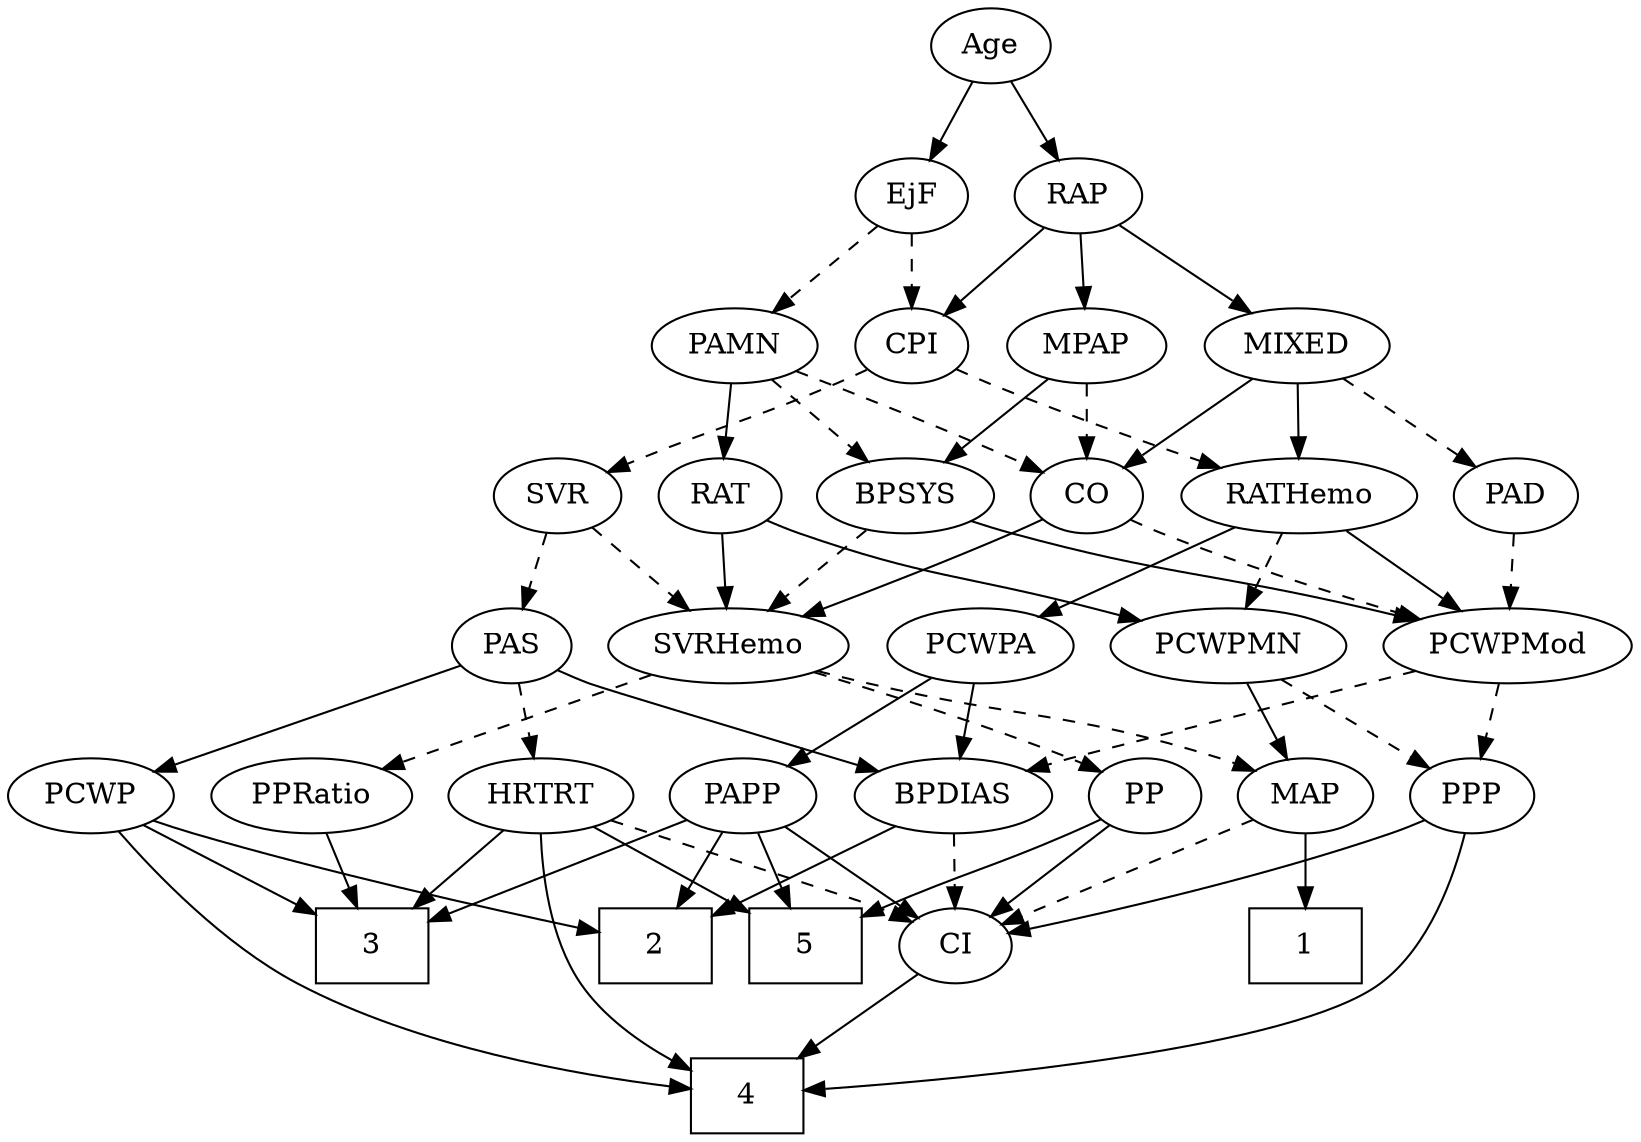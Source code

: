 strict digraph {
	graph [bb="0,0,733.09,540"];
	node [label="\N"];
	1	[height=0.5,
		pos="164,90",
		shape=box,
		width=0.75];
	2	[height=0.5,
		pos="381,90",
		shape=box,
		width=0.75];
	3	[height=0.5,
		pos="584,90",
		shape=box,
		width=0.75];
	4	[height=0.5,
		pos="408,18",
		shape=box,
		width=0.75];
	5	[height=0.5,
		pos="453,90",
		shape=box,
		width=0.75];
	Age	[height=0.5,
		pos="273,522",
		width=0.75];
	EjF	[height=0.5,
		pos="313,450",
		width=0.75];
	Age -> EjF	[pos="e,303.77,467.15 282.27,504.76 287.17,496.19 293.28,485.49 298.77,475.9",
		style=solid];
	RAP	[height=0.5,
		pos="237,450",
		width=0.77632];
	Age -> RAP	[pos="e,245.55,467.63 264.65,504.76 260.35,496.4 255,486.02 250.16,476.61",
		style=solid];
	PAMN	[height=0.5,
		pos="394,378",
		width=1.011];
	EjF -> PAMN	[pos="e,376.62,394.01 329,435.17 340.38,425.34 355.89,411.93 368.9,400.69",
		style=dashed];
	CPI	[height=0.5,
		pos="313,378",
		width=0.75];
	EjF -> CPI	[pos="e,313,396.1 313,431.7 313,423.98 313,414.71 313,406.11",
		style=dashed];
	MIXED	[height=0.5,
		pos="140,378",
		width=1.1193];
	RAP -> MIXED	[pos="e,160.51,393.8 218.75,435.83 204.77,425.74 185.19,411.62 169.06,399.98",
		style=solid];
	MPAP	[height=0.5,
		pos="233,378",
		width=0.97491];
	RAP -> MPAP	[pos="e,233.97,396.1 236.01,431.7 235.57,423.98 235.04,414.71 234.54,406.11",
		style=solid];
	RAP -> CPI	[pos="e,297.64,393.14 252.38,434.83 263.19,424.87 277.85,411.37 290.05,400.14",
		style=solid];
	PAD	[height=0.5,
		pos="43.995,306",
		width=0.79437];
	MIXED -> PAD	[pos="e,62.059,320.17 119.64,362.15 105.24,351.66 85.812,337.49 70.25,326.14",
		style=dashed];
	CO	[height=0.5,
		pos="234,306",
		width=0.75];
	MIXED -> CO	[pos="e,216.62,319.94 159.93,362.15 174.12,351.59 193.3,337.31 208.58,325.92",
		style=solid];
	RATHemo	[height=0.5,
		pos="140,306",
		width=1.3721];
	MIXED -> RATHemo	[pos="e,140,324.1 140,359.7 140,351.98 140,342.71 140,334.11",
		style=solid];
	BPSYS	[height=0.5,
		pos="317,306",
		width=1.0471];
	MPAP -> BPSYS	[pos="e,298.92,322.07 250.81,362.15 262.53,352.38 278.07,339.43 291.15,328.54",
		style=solid];
	MPAP -> CO	[pos="e,233.75,324.1 233.24,359.7 233.35,351.98 233.49,342.71 233.61,334.11",
		style=dashed];
	PCWPMod	[height=0.5,
		pos="51.995,234",
		width=1.4443];
	BPSYS -> PCWPMod	[pos="e,90.647,246.06 288.35,294.01 282.33,291.88 275.99,289.76 270,288 201.32,267.79 182.38,269.61 113,252 108.92,250.97 104.7,249.86 \
100.47,248.73",
		style=solid];
	SVRHemo	[height=0.5,
		pos="392,234",
		width=1.3902];
	BPSYS -> SVRHemo	[pos="e,374.88,250.98 333.64,289.46 343.6,280.17 356.43,268.19 367.53,257.83",
		style=dashed];
	PAD -> PCWPMod	[pos="e,50.041,252.1 45.973,287.7 46.855,279.98 47.914,270.71 48.897,262.11",
		style=dashed];
	CO -> PCWPMod	[pos="e,88.054,247.04 212.82,294.6 207.99,292.34 202.84,290.02 198,288 164.78,274.17 126.53,260.36 97.519,250.3",
		style=dashed];
	CO -> SVRHemo	[pos="e,360.79,248.24 255.26,294.82 260.09,292.55 265.21,290.17 270,288 296.99,275.77 327.57,262.48 351.37,252.27",
		style=solid];
	PAS	[height=0.5,
		pos="501,234",
		width=0.75];
	BPDIAS	[height=0.5,
		pos="255,162",
		width=1.1735];
	PAS -> BPDIAS	[pos="e,286.71,174 477.72,224.63 469.35,221.74 459.79,218.58 451,216 387.28,197.3 369.76,198.51 306,180 302.86,179.09 299.63,178.11 296.38,\
177.1",
		style=solid];
	PCWP	[height=0.5,
		pos="698,162",
		width=0.97491];
	PAS -> PCWP	[pos="e,671.06,173.58 524.68,225.09 554.82,214.94 608.46,196.68 654,180 656.5,179.08 659.09,178.12 661.69,177.14",
		style=solid];
	HRTRT	[height=0.5,
		pos="508,162",
		width=1.1013];
	PAS -> HRTRT	[pos="e,506.28,180.1 502.73,215.7 503.5,207.98 504.42,198.71 505.28,190.11",
		style=dashed];
	PAMN -> BPSYS	[pos="e,333.67,322.16 377.29,361.81 366.79,352.27 353.08,339.8 341.38,329.17",
		style=dashed];
	PAMN -> CO	[pos="e,255.25,317.2 366.78,365.71 341.57,355.17 303.09,338.88 270,324 268.2,323.19 266.36,322.35 264.5,321.5",
		style=dashed];
	RAT	[height=0.5,
		pos="400,306",
		width=0.75827];
	PAMN -> RAT	[pos="e,398.53,324.1 395.48,359.7 396.14,351.98 396.93,342.71 397.67,334.11",
		style=solid];
	RATHemo -> PCWPMod	[pos="e,71.775,250.73 120.47,289.46 108.47,279.93 92.924,267.56 79.675,257.02",
		style=solid];
	PCWPA	[height=0.5,
		pos="282,234",
		width=1.1555];
	RATHemo -> PCWPA	[pos="e,255.44,248.09 168.05,291.17 190.46,280.13 222,264.58 246.22,252.64",
		style=solid];
	PCWPMN	[height=0.5,
		pos="172,234",
		width=1.3902];
	RATHemo -> PCWPMN	[pos="e,164.32,251.79 147.74,288.05 151.44,279.97 155.94,270.12 160.06,261.11",
		style=dashed];
	CPI -> RATHemo	[pos="e,173.77,319.29 291.79,366.68 286.96,364.41 281.82,362.07 277,360 246,346.71 210.46,333 183.35,322.86",
		style=dashed];
	SVR	[height=0.5,
		pos="473,306",
		width=0.77632];
	CPI -> SVR	[pos="e,450.75,317.39 334.24,366.76 339.07,364.49 344.19,362.13 349,360 387.26,343.06 397.64,340.74 436,324 437.79,323.22 439.64,322.4 \
441.49,321.57",
		style=dashed];
	RAT -> PCWPMN	[pos="e,209.74,245.97 378.94,294.3 374.1,292.05 368.92,289.81 364,288 306.53,266.84 289.98,268.48 231,252 227.23,250.95 223.34,249.85 \
219.43,248.74",
		style=solid];
	RAT -> SVRHemo	[pos="e,393.95,252.1 398.02,287.7 397.14,279.98 396.08,270.71 395.09,262.11",
		style=solid];
	SVR -> PAS	[pos="e,494.41,251.47 479.63,288.41 482.91,280.22 486.94,270.14 490.61,260.95",
		style=dashed];
	SVR -> SVRHemo	[pos="e,410.52,251.01 456.99,291.17 445.92,281.6 430.93,268.65 418.14,257.6",
		style=dashed];
	PCWPMod -> BPDIAS	[pos="e,223.2,173.96 87.82,220.65 123.03,208.5 176.72,189.99 213.71,177.24",
		style=dashed];
	PPP	[height=0.5,
		pos="87.995,162",
		width=0.75];
	PCWPMod -> PPP	[pos="e,79.609,179.31 60.71,216.05 64.973,207.77 70.192,197.62 74.92,188.42",
		style=dashed];
	PCWPA -> BPDIAS	[pos="e,261.47,179.79 275.46,216.05 272.38,208.06 268.62,198.33 265.18,189.4",
		style=solid];
	PAPP	[height=0.5,
		pos="419,162",
		width=0.88464];
	PCWPA -> PAPP	[pos="e,396.07,174.71 307.76,219.83 330.21,208.37 362.84,191.69 386.96,179.37",
		style=solid];
	MAP	[height=0.5,
		pos="164,162",
		width=0.84854];
	PCWPMN -> MAP	[pos="e,165.95,180.1 170.02,215.7 169.14,207.98 168.08,198.71 167.09,190.11",
		style=solid];
	PCWPMN -> PPP	[pos="e,104.15,176.47 152.93,217.12 140.86,207.06 125.15,193.96 112.2,183.17",
		style=dashed];
	SVRHemo -> MAP	[pos="e,187.49,173.58 354.24,222.07 347.18,220.04 339.87,217.95 333,216 275.73,199.76 260.17,199.68 204,180 201.63,179.17 199.2,178.27 \
196.77,177.33",
		style=dashed];
	PP	[height=0.5,
		pos="342,162",
		width=0.75];
	SVRHemo -> PP	[pos="e,353.07,178.51 380.15,216.41 373.8,207.53 365.88,196.44 358.9,186.67",
		style=dashed];
	PPRatio	[height=0.5,
		pos="605,162",
		width=1.1013];
	SVRHemo -> PPRatio	[pos="e,574.83,173.84 428.47,221.62 461.97,211.1 512.95,194.87 557,180 559.7,179.09 562.5,178.13 565.3,177.16",
		style=dashed];
	BPDIAS -> 2	[pos="e,353.84,106.08 279.59,147.34 298.18,137.01 323.99,122.67 344.91,111.05",
		style=solid];
	CI	[height=0.5,
		pos="309,90",
		width=0.75];
	BPDIAS -> CI	[pos="e,296.91,106.67 267.52,144.76 274.43,135.8 283.14,124.51 290.79,114.59",
		style=dashed];
	MAP -> 1	[pos="e,164,108.1 164,143.7 164,135.98 164,126.71 164,118.11",
		style=solid];
	MAP -> CI	[pos="e,287.55,101.36 186.97,149.91 211.69,137.98 251.11,118.94 278.43,105.76",
		style=dashed];
	PP -> 5	[pos="e,425.86,108.11 361.08,148.97 376.49,139.25 398.61,125.3 417.28,113.52",
		style=solid];
	PP -> CI	[pos="e,316.76,107.47 334.17,144.41 330.27,136.13 325.46,125.92 321.09,116.66",
		style=solid];
	PPP -> 4	[pos="e,380.65,20.987 90.773,144.01 95.043,123.62 105.25,89.937 128,72 165.15,42.702 303.08,27.598 370.47,21.833",
		style=solid];
	PPP -> CI	[pos="e,283.74,96.853 109.07,150.35 113.91,148.1 119.08,145.85 124,144 175.01,124.79 236.15,108.54 273.78,99.277",
		style=solid];
	PPRatio -> 3	[pos="e,589.18,108.28 599.91,144.05 597.57,136.26 594.74,126.82 592.12,118.08",
		style=solid];
	PCWP -> 2	[pos="e,408.19,104.84 671.78,149.8 666,147.63 659.85,145.56 654,144 554.14,117.47 520.91,137.76 418.03,107.8",
		style=solid];
	PCWP -> 3	[pos="e,611.27,107.75 676.28,147.67 660.41,137.92 638.51,124.47 620.02,113.12",
		style=solid];
	PCWP -> 4	[pos="e,435.08,20.617 688.06,144.49 675,124.26 650.16,90.413 620,72 564.99,38.419 489.63,26.067 445.15,21.557",
		style=solid];
	CI -> 4	[pos="e,383.61,36.242 327.15,76.161 340.53,66.703 359.09,53.578 375.06,42.289",
		style=solid];
	PAPP -> 2	[pos="e,390.47,108.45 409.99,144.41 405.62,136.37 400.27,126.51 395.36,117.47",
		style=solid];
	PAPP -> 3	[pos="e,556.68,102.57 443.96,150.39 448.94,148.27 454.13,146.06 459,144 488.69,131.4 522.35,117.12 547.26,106.57",
		style=solid];
	PAPP -> 5	[pos="e,444.52,108.45 427.05,144.41 430.96,136.37 435.75,126.51 440.14,117.47",
		style=solid];
	PAPP -> CI	[pos="e,327.85,103 398.56,148 381.08,136.87 355.75,120.75 336.49,108.5",
		style=solid];
	HRTRT -> 3	[pos="e,565.31,108.21 524.86,145.46 534.5,136.58 546.81,125.25 557.69,115.23",
		style=solid];
	HRTRT -> 4	[pos="e,435.01,30.018 508.1,143.76 507.41,124.63 503.82,93.634 489,72 477.96,55.893 460.25,43.489 444.2,34.744",
		style=solid];
	HRTRT -> 5	[pos="e,466.45,108.12 495.24,144.76 488.56,136.27 480.24,125.68 472.75,116.15",
		style=solid];
	HRTRT -> CI	[pos="e,330.1,101.56 477.84,150.13 471.94,148.05 465.78,145.93 460,144 409.19,127.06 394.88,127.48 345,108 343.16,107.28 341.29,106.52 \
339.41,105.72",
		style=dashed];
}
